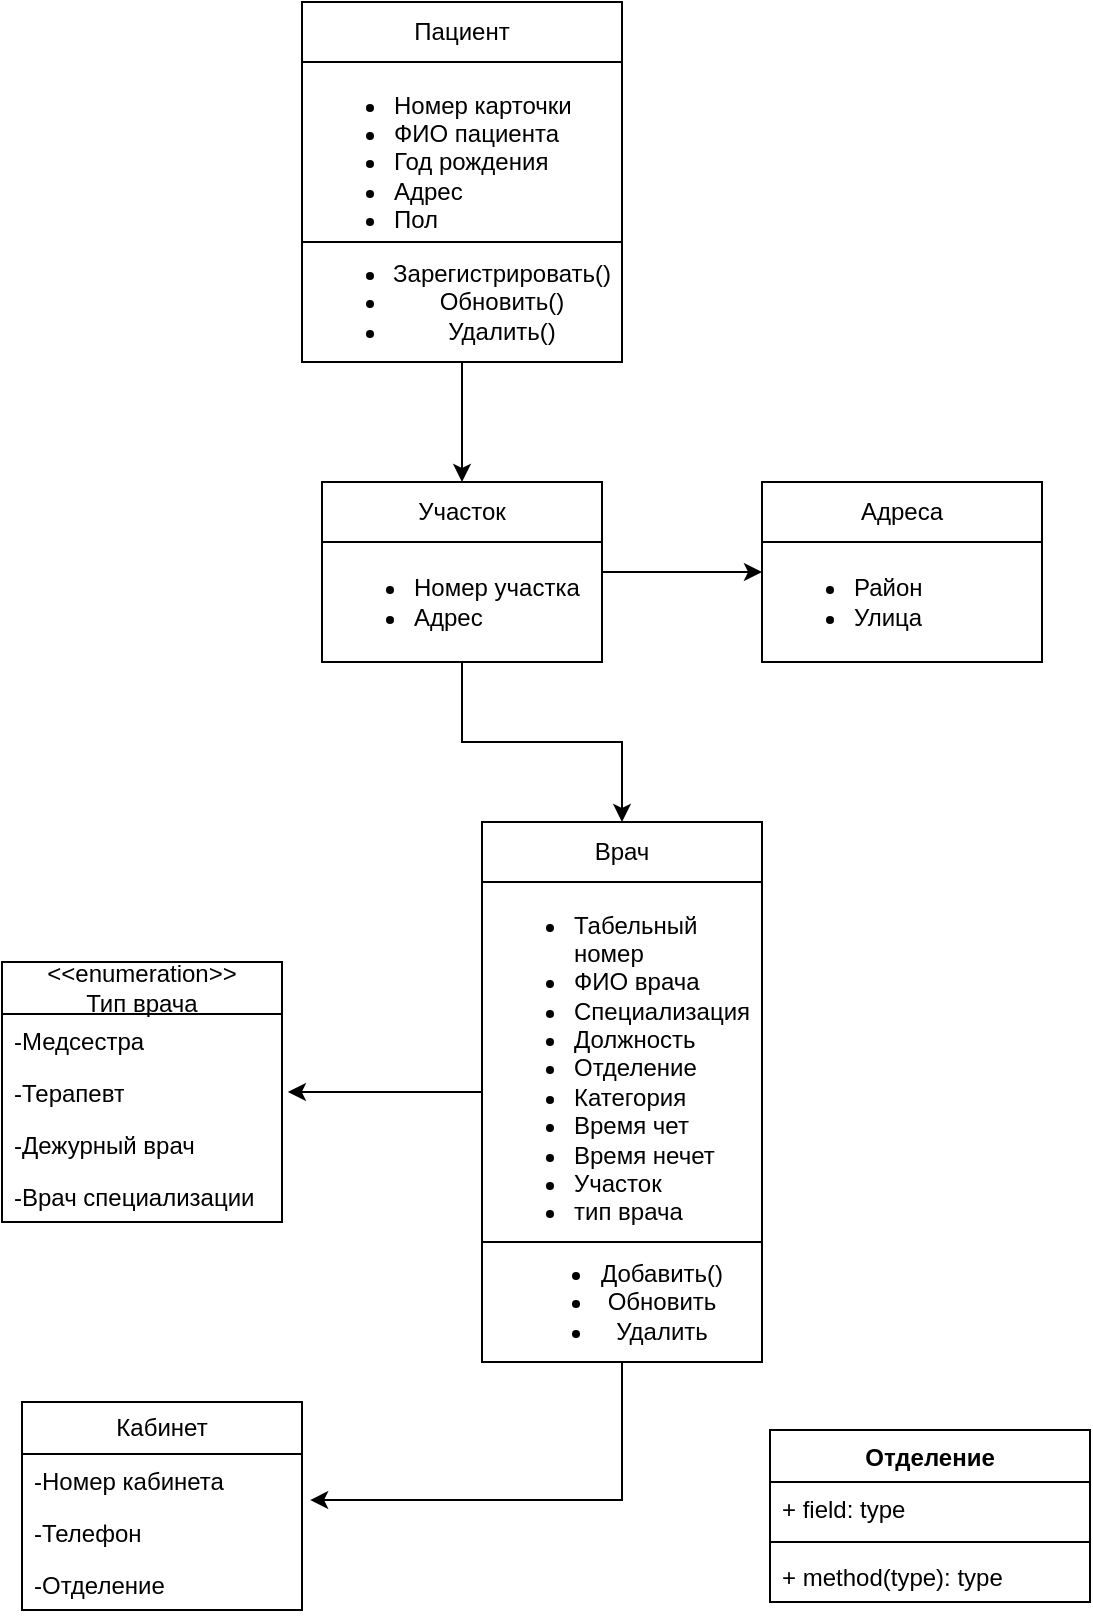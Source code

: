 <mxfile version="21.1.1" type="github">
  <diagram name="Страница 1" id="ju7bdlpJIVPPIybonsbz">
    <mxGraphModel dx="2261" dy="796" grid="1" gridSize="10" guides="1" tooltips="1" connect="0" arrows="1" fold="1" page="1" pageScale="1" pageWidth="827" pageHeight="1169" math="0" shadow="0">
      <root>
        <mxCell id="0" />
        <mxCell id="1" parent="0" />
        <mxCell id="Xyk7km9vmrU6aFIoNbce-17" value="" style="edgeStyle=orthogonalEdgeStyle;rounded=0;orthogonalLoop=1;jettySize=auto;html=1;" edge="1" parent="1" source="Xyk7km9vmrU6aFIoNbce-9" target="Xyk7km9vmrU6aFIoNbce-13">
          <mxGeometry relative="1" as="geometry" />
        </mxCell>
        <mxCell id="Xyk7km9vmrU6aFIoNbce-9" value="Пациент" style="swimlane;fontStyle=0;childLayout=stackLayout;horizontal=1;startSize=30;horizontalStack=0;resizeParent=1;resizeParentMax=0;resizeLast=0;collapsible=1;marginBottom=0;whiteSpace=wrap;html=1;" vertex="1" parent="1">
          <mxGeometry x="100" y="50" width="160" height="180" as="geometry" />
        </mxCell>
        <mxCell id="Xyk7km9vmrU6aFIoNbce-11" value="&lt;ul&gt;&lt;li&gt;Номер карточки&lt;/li&gt;&lt;li&gt;ФИО пациента&lt;/li&gt;&lt;li&gt;Год рождения&lt;/li&gt;&lt;li&gt;Адрес&lt;/li&gt;&lt;li&gt;Пол&lt;table&gt;&lt;tbody&gt;&lt;tr&gt;&lt;td&gt;&lt;br&gt;&lt;/td&gt;&lt;/tr&gt;&lt;tr&gt;&lt;td&gt;&lt;br&gt;&lt;/td&gt;&lt;/tr&gt;&lt;/tbody&gt;&lt;/table&gt;&lt;/li&gt;&lt;/ul&gt;" style="text;strokeColor=none;fillColor=none;align=left;verticalAlign=middle;spacingLeft=4;spacingRight=4;overflow=hidden;points=[[0,0.5],[1,0.5]];portConstraint=eastwest;rotatable=0;whiteSpace=wrap;html=1;" vertex="1" parent="Xyk7km9vmrU6aFIoNbce-9">
          <mxGeometry y="30" width="160" height="90" as="geometry" />
        </mxCell>
        <mxCell id="Xyk7km9vmrU6aFIoNbce-20" value="&lt;ul&gt;&lt;li&gt;Зарегистрировать()&lt;/li&gt;&lt;li&gt;Обновить()&lt;/li&gt;&lt;li&gt;Удалить()&lt;/li&gt;&lt;/ul&gt;" style="rounded=0;whiteSpace=wrap;html=1;" vertex="1" parent="Xyk7km9vmrU6aFIoNbce-9">
          <mxGeometry y="120" width="160" height="60" as="geometry" />
        </mxCell>
        <mxCell id="Xyk7km9vmrU6aFIoNbce-25" value="" style="edgeStyle=orthogonalEdgeStyle;rounded=0;orthogonalLoop=1;jettySize=auto;html=1;" edge="1" parent="1" source="Xyk7km9vmrU6aFIoNbce-13" target="Xyk7km9vmrU6aFIoNbce-23">
          <mxGeometry relative="1" as="geometry" />
        </mxCell>
        <mxCell id="Xyk7km9vmrU6aFIoNbce-28" value="" style="edgeStyle=orthogonalEdgeStyle;rounded=0;orthogonalLoop=1;jettySize=auto;html=1;" edge="1" parent="1" source="Xyk7km9vmrU6aFIoNbce-13" target="Xyk7km9vmrU6aFIoNbce-26">
          <mxGeometry relative="1" as="geometry" />
        </mxCell>
        <mxCell id="Xyk7km9vmrU6aFIoNbce-13" value="Участок" style="swimlane;fontStyle=0;childLayout=stackLayout;horizontal=1;startSize=30;horizontalStack=0;resizeParent=1;resizeParentMax=0;resizeLast=0;collapsible=1;marginBottom=0;whiteSpace=wrap;html=1;" vertex="1" parent="1">
          <mxGeometry x="110" y="290" width="140" height="90" as="geometry" />
        </mxCell>
        <mxCell id="Xyk7km9vmrU6aFIoNbce-14" value="&lt;ul&gt;&lt;li&gt;Номер участка&lt;/li&gt;&lt;li&gt;Адрес&lt;/li&gt;&lt;/ul&gt;" style="text;strokeColor=none;fillColor=none;align=left;verticalAlign=middle;spacingLeft=4;spacingRight=4;overflow=hidden;points=[[0,0.5],[1,0.5]];portConstraint=eastwest;rotatable=0;whiteSpace=wrap;html=1;" vertex="1" parent="Xyk7km9vmrU6aFIoNbce-13">
          <mxGeometry y="30" width="140" height="60" as="geometry" />
        </mxCell>
        <mxCell id="Xyk7km9vmrU6aFIoNbce-23" value="Адреса" style="swimlane;fontStyle=0;childLayout=stackLayout;horizontal=1;startSize=30;horizontalStack=0;resizeParent=1;resizeParentMax=0;resizeLast=0;collapsible=1;marginBottom=0;whiteSpace=wrap;html=1;" vertex="1" parent="1">
          <mxGeometry x="330" y="290" width="140" height="90" as="geometry" />
        </mxCell>
        <mxCell id="Xyk7km9vmrU6aFIoNbce-24" value="&lt;ul&gt;&lt;li&gt;Район&lt;/li&gt;&lt;li&gt;Улица&lt;/li&gt;&lt;/ul&gt;" style="text;strokeColor=none;fillColor=none;align=left;verticalAlign=middle;spacingLeft=4;spacingRight=4;overflow=hidden;points=[[0,0.5],[1,0.5]];portConstraint=eastwest;rotatable=0;whiteSpace=wrap;html=1;" vertex="1" parent="Xyk7km9vmrU6aFIoNbce-23">
          <mxGeometry y="30" width="140" height="60" as="geometry" />
        </mxCell>
        <mxCell id="Xyk7km9vmrU6aFIoNbce-33" value="" style="edgeStyle=orthogonalEdgeStyle;rounded=0;orthogonalLoop=1;jettySize=auto;html=1;entryX=1.021;entryY=0.5;entryDx=0;entryDy=0;entryPerimeter=0;" edge="1" parent="1" source="Xyk7km9vmrU6aFIoNbce-26" target="Xyk7km9vmrU6aFIoNbce-41">
          <mxGeometry relative="1" as="geometry">
            <mxPoint x="120" y="630" as="targetPoint" />
          </mxGeometry>
        </mxCell>
        <mxCell id="Xyk7km9vmrU6aFIoNbce-26" value="Врач" style="swimlane;fontStyle=0;childLayout=stackLayout;horizontal=1;startSize=30;horizontalStack=0;resizeParent=1;resizeParentMax=0;resizeLast=0;collapsible=1;marginBottom=0;whiteSpace=wrap;html=1;" vertex="1" parent="1">
          <mxGeometry x="190" y="460" width="140" height="270" as="geometry" />
        </mxCell>
        <mxCell id="Xyk7km9vmrU6aFIoNbce-27" value="&lt;ul&gt;&lt;li&gt;Табельный номер&lt;/li&gt;&lt;li&gt;ФИО врача&lt;/li&gt;&lt;li&gt;Специализация&lt;/li&gt;&lt;li&gt;Должность&lt;/li&gt;&lt;li&gt;Отделение&lt;/li&gt;&lt;li&gt;Категория&lt;/li&gt;&lt;li&gt;Время чет&lt;/li&gt;&lt;li&gt;Время нечет&lt;/li&gt;&lt;li&gt;Участок&lt;/li&gt;&lt;li&gt;тип врача&lt;/li&gt;&lt;/ul&gt;" style="text;strokeColor=none;fillColor=none;align=left;verticalAlign=middle;spacingLeft=4;spacingRight=4;overflow=hidden;points=[[0,0.5],[1,0.5]];portConstraint=eastwest;rotatable=0;whiteSpace=wrap;html=1;" vertex="1" parent="Xyk7km9vmrU6aFIoNbce-26">
          <mxGeometry y="30" width="140" height="180" as="geometry" />
        </mxCell>
        <mxCell id="Xyk7km9vmrU6aFIoNbce-29" value="&lt;ul&gt;&lt;li&gt;Добавить()&lt;/li&gt;&lt;li&gt;Обновить&lt;/li&gt;&lt;li&gt;Удалить&lt;/li&gt;&lt;/ul&gt;" style="rounded=0;whiteSpace=wrap;html=1;" vertex="1" parent="Xyk7km9vmrU6aFIoNbce-26">
          <mxGeometry y="210" width="140" height="60" as="geometry" />
        </mxCell>
        <mxCell id="Xyk7km9vmrU6aFIoNbce-39" value="&amp;lt;&amp;lt;enumeration&amp;gt;&amp;gt;&lt;br&gt;Тип врача" style="swimlane;fontStyle=0;childLayout=stackLayout;horizontal=1;startSize=26;fillColor=none;horizontalStack=0;resizeParent=1;resizeParentMax=0;resizeLast=0;collapsible=1;marginBottom=0;whiteSpace=wrap;html=1;" vertex="1" parent="1">
          <mxGeometry x="-50" y="530" width="140" height="130" as="geometry" />
        </mxCell>
        <mxCell id="Xyk7km9vmrU6aFIoNbce-40" value="-Медсестра" style="text;strokeColor=none;fillColor=none;align=left;verticalAlign=top;spacingLeft=4;spacingRight=4;overflow=hidden;rotatable=0;points=[[0,0.5],[1,0.5]];portConstraint=eastwest;whiteSpace=wrap;html=1;" vertex="1" parent="Xyk7km9vmrU6aFIoNbce-39">
          <mxGeometry y="26" width="140" height="26" as="geometry" />
        </mxCell>
        <mxCell id="Xyk7km9vmrU6aFIoNbce-41" value="-Терапевт" style="text;strokeColor=none;fillColor=none;align=left;verticalAlign=top;spacingLeft=4;spacingRight=4;overflow=hidden;rotatable=0;points=[[0,0.5],[1,0.5]];portConstraint=eastwest;whiteSpace=wrap;html=1;" vertex="1" parent="Xyk7km9vmrU6aFIoNbce-39">
          <mxGeometry y="52" width="140" height="26" as="geometry" />
        </mxCell>
        <mxCell id="Xyk7km9vmrU6aFIoNbce-42" value="-Дежурный врач" style="text;strokeColor=none;fillColor=none;align=left;verticalAlign=top;spacingLeft=4;spacingRight=4;overflow=hidden;rotatable=0;points=[[0,0.5],[1,0.5]];portConstraint=eastwest;whiteSpace=wrap;html=1;" vertex="1" parent="Xyk7km9vmrU6aFIoNbce-39">
          <mxGeometry y="78" width="140" height="26" as="geometry" />
        </mxCell>
        <mxCell id="Xyk7km9vmrU6aFIoNbce-44" value="-Врач специализации" style="text;strokeColor=none;fillColor=none;align=left;verticalAlign=top;spacingLeft=4;spacingRight=4;overflow=hidden;rotatable=0;points=[[0,0.5],[1,0.5]];portConstraint=eastwest;whiteSpace=wrap;html=1;" vertex="1" parent="Xyk7km9vmrU6aFIoNbce-39">
          <mxGeometry y="104" width="140" height="26" as="geometry" />
        </mxCell>
        <mxCell id="Xyk7km9vmrU6aFIoNbce-47" value="Кабинет" style="swimlane;fontStyle=0;childLayout=stackLayout;horizontal=1;startSize=26;fillColor=none;horizontalStack=0;resizeParent=1;resizeParentMax=0;resizeLast=0;collapsible=1;marginBottom=0;whiteSpace=wrap;html=1;" vertex="1" parent="1">
          <mxGeometry x="-40" y="750" width="140" height="104" as="geometry" />
        </mxCell>
        <mxCell id="Xyk7km9vmrU6aFIoNbce-48" value="-Номер кабинета" style="text;strokeColor=none;fillColor=none;align=left;verticalAlign=top;spacingLeft=4;spacingRight=4;overflow=hidden;rotatable=0;points=[[0,0.5],[1,0.5]];portConstraint=eastwest;whiteSpace=wrap;html=1;" vertex="1" parent="Xyk7km9vmrU6aFIoNbce-47">
          <mxGeometry y="26" width="140" height="26" as="geometry" />
        </mxCell>
        <mxCell id="Xyk7km9vmrU6aFIoNbce-49" value="-Телефон" style="text;strokeColor=none;fillColor=none;align=left;verticalAlign=top;spacingLeft=4;spacingRight=4;overflow=hidden;rotatable=0;points=[[0,0.5],[1,0.5]];portConstraint=eastwest;whiteSpace=wrap;html=1;" vertex="1" parent="Xyk7km9vmrU6aFIoNbce-47">
          <mxGeometry y="52" width="140" height="26" as="geometry" />
        </mxCell>
        <mxCell id="Xyk7km9vmrU6aFIoNbce-50" value="-Отделение" style="text;strokeColor=none;fillColor=none;align=left;verticalAlign=top;spacingLeft=4;spacingRight=4;overflow=hidden;rotatable=0;points=[[0,0.5],[1,0.5]];portConstraint=eastwest;whiteSpace=wrap;html=1;" vertex="1" parent="Xyk7km9vmrU6aFIoNbce-47">
          <mxGeometry y="78" width="140" height="26" as="geometry" />
        </mxCell>
        <mxCell id="Xyk7km9vmrU6aFIoNbce-51" style="edgeStyle=orthogonalEdgeStyle;rounded=0;orthogonalLoop=1;jettySize=auto;html=1;entryX=1.029;entryY=0.885;entryDx=0;entryDy=0;entryPerimeter=0;" edge="1" parent="1" source="Xyk7km9vmrU6aFIoNbce-29" target="Xyk7km9vmrU6aFIoNbce-48">
          <mxGeometry relative="1" as="geometry" />
        </mxCell>
        <mxCell id="Xyk7km9vmrU6aFIoNbce-52" value="Отделение" style="swimlane;fontStyle=1;align=center;verticalAlign=top;childLayout=stackLayout;horizontal=1;startSize=26;horizontalStack=0;resizeParent=1;resizeParentMax=0;resizeLast=0;collapsible=1;marginBottom=0;whiteSpace=wrap;html=1;" vertex="1" parent="1">
          <mxGeometry x="334" y="764" width="160" height="86" as="geometry" />
        </mxCell>
        <mxCell id="Xyk7km9vmrU6aFIoNbce-53" value="+ field: type" style="text;strokeColor=none;fillColor=none;align=left;verticalAlign=top;spacingLeft=4;spacingRight=4;overflow=hidden;rotatable=0;points=[[0,0.5],[1,0.5]];portConstraint=eastwest;whiteSpace=wrap;html=1;" vertex="1" parent="Xyk7km9vmrU6aFIoNbce-52">
          <mxGeometry y="26" width="160" height="26" as="geometry" />
        </mxCell>
        <mxCell id="Xyk7km9vmrU6aFIoNbce-54" value="" style="line;strokeWidth=1;fillColor=none;align=left;verticalAlign=middle;spacingTop=-1;spacingLeft=3;spacingRight=3;rotatable=0;labelPosition=right;points=[];portConstraint=eastwest;strokeColor=inherit;" vertex="1" parent="Xyk7km9vmrU6aFIoNbce-52">
          <mxGeometry y="52" width="160" height="8" as="geometry" />
        </mxCell>
        <mxCell id="Xyk7km9vmrU6aFIoNbce-55" value="+ method(type): type" style="text;strokeColor=none;fillColor=none;align=left;verticalAlign=top;spacingLeft=4;spacingRight=4;overflow=hidden;rotatable=0;points=[[0,0.5],[1,0.5]];portConstraint=eastwest;whiteSpace=wrap;html=1;" vertex="1" parent="Xyk7km9vmrU6aFIoNbce-52">
          <mxGeometry y="60" width="160" height="26" as="geometry" />
        </mxCell>
      </root>
    </mxGraphModel>
  </diagram>
</mxfile>

